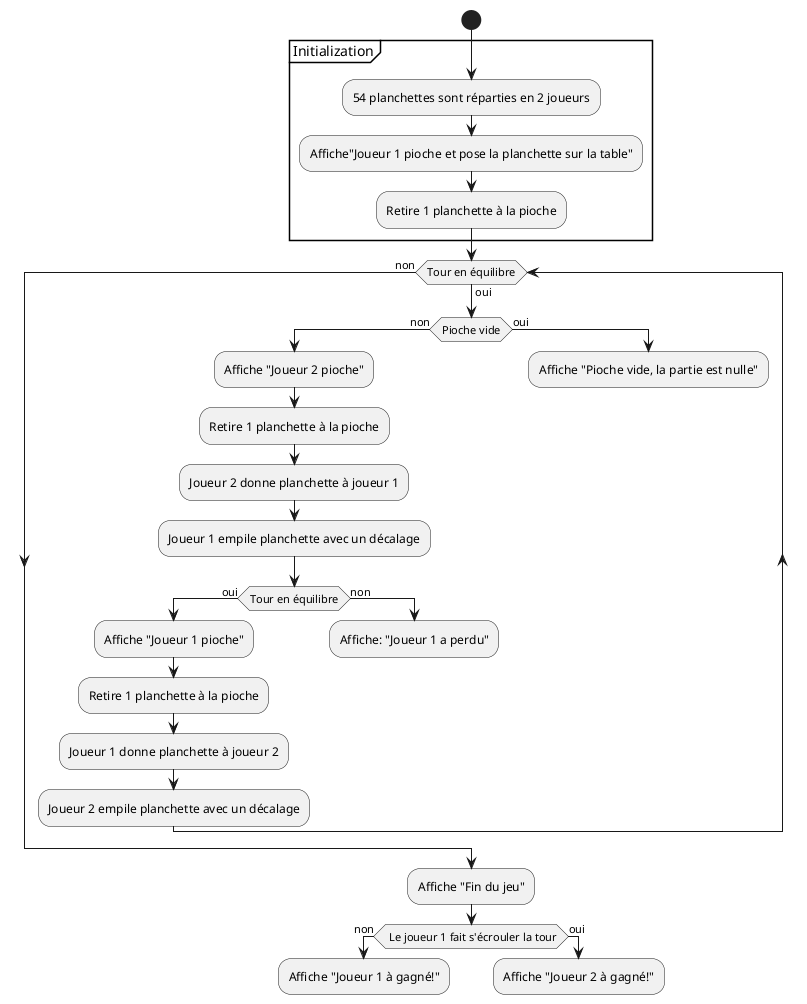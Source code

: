 @startuml
start

group Initialization 
    :54 planchettes sont réparties en 2 joueurs;
    :Affiche"Joueur 1 pioche et pose la planchette sur la table";
    :Retire 1 planchette à la pioche;
end group


while (Tour en équilibre) is (oui)
    if (Pioche vide) then (non)
        
        :Affiche "Joueur 2 pioche";
        :Retire 1 planchette à la pioche;
        :Joueur 2 donne planchette à joueur 1;
        :Joueur 1 empile planchette avec un décalage;
        if (Tour en équilibre) then (oui)
            :Affiche "Joueur 1 pioche";
            :Retire 1 planchette à la pioche;
            :Joueur 1 donne planchette à joueur 2;
            :Joueur 2 empile planchette avec un décalage;
        else (non)
            :Affiche: "Joueur 1 a perdu";
            kill
        endif
    else (oui)
        :Affiche "Pioche vide, la partie est nulle";
        kill
    endif


endwhile (non)
    :Affiche "Fin du jeu";
    if ( Le joueur 1 fait s'écrouler la tour) then (non)
        :Affiche "Joueur 1 à gagné!";
        kill
    else (oui)
        :Affiche "Joueur 2 à gagné!";
        kill
    endif


@enduml